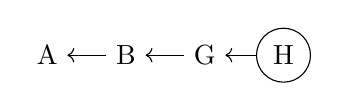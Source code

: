 \begin{tikzpicture}

% nodes
\node (a) {A};
\node (b) [right of=a] {B};
\node (g) [right of=b] {G};
\node (h)[circle,draw] [right of=g] {H};

% arrows
\draw[<-] (a) -- (b);
\draw[<-] (b) -- (g);
\draw[<-] (g) -- (h);
\end{tikzpicture}